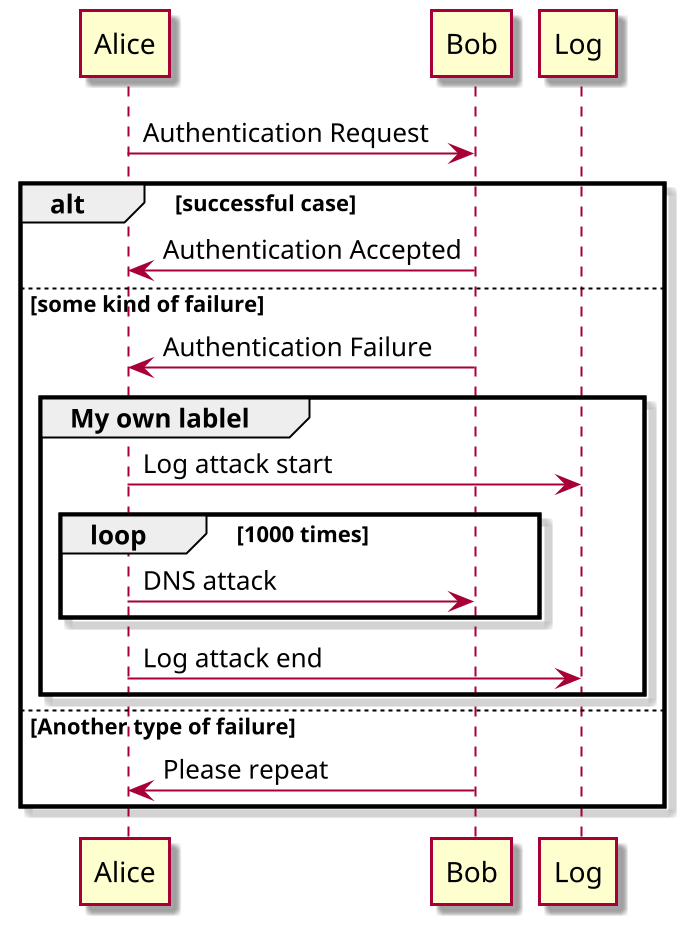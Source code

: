 @startuml Grouping Message
skin rose
scale 2
/'
It is possible to group messages together using the following keywords:
alt/else
opt
loop
par
break
critical
group, followed by a text to be displayed
It is possible to add a text that will be displayed into
the header (for group, see next paragraph 'Secondary group label').
The end keyword is used to close the group.
Note that it is possible to nest groups.
'/
Alice -> Bob : Authentication Request
alt successful case
    Bob -> Alice : Authentication Accepted
else some kind of failure
    Bob -> Alice : Authentication Failure
    group My own lablel
        Alice -> Log : Log attack start
        loop 1000 times
            Alice -> Bob : DNS attack
        end
        Alice -> Log : Log attack end
    end
else Another type of failure
    Bob -> Alice : Please repeat
end
@enduml
